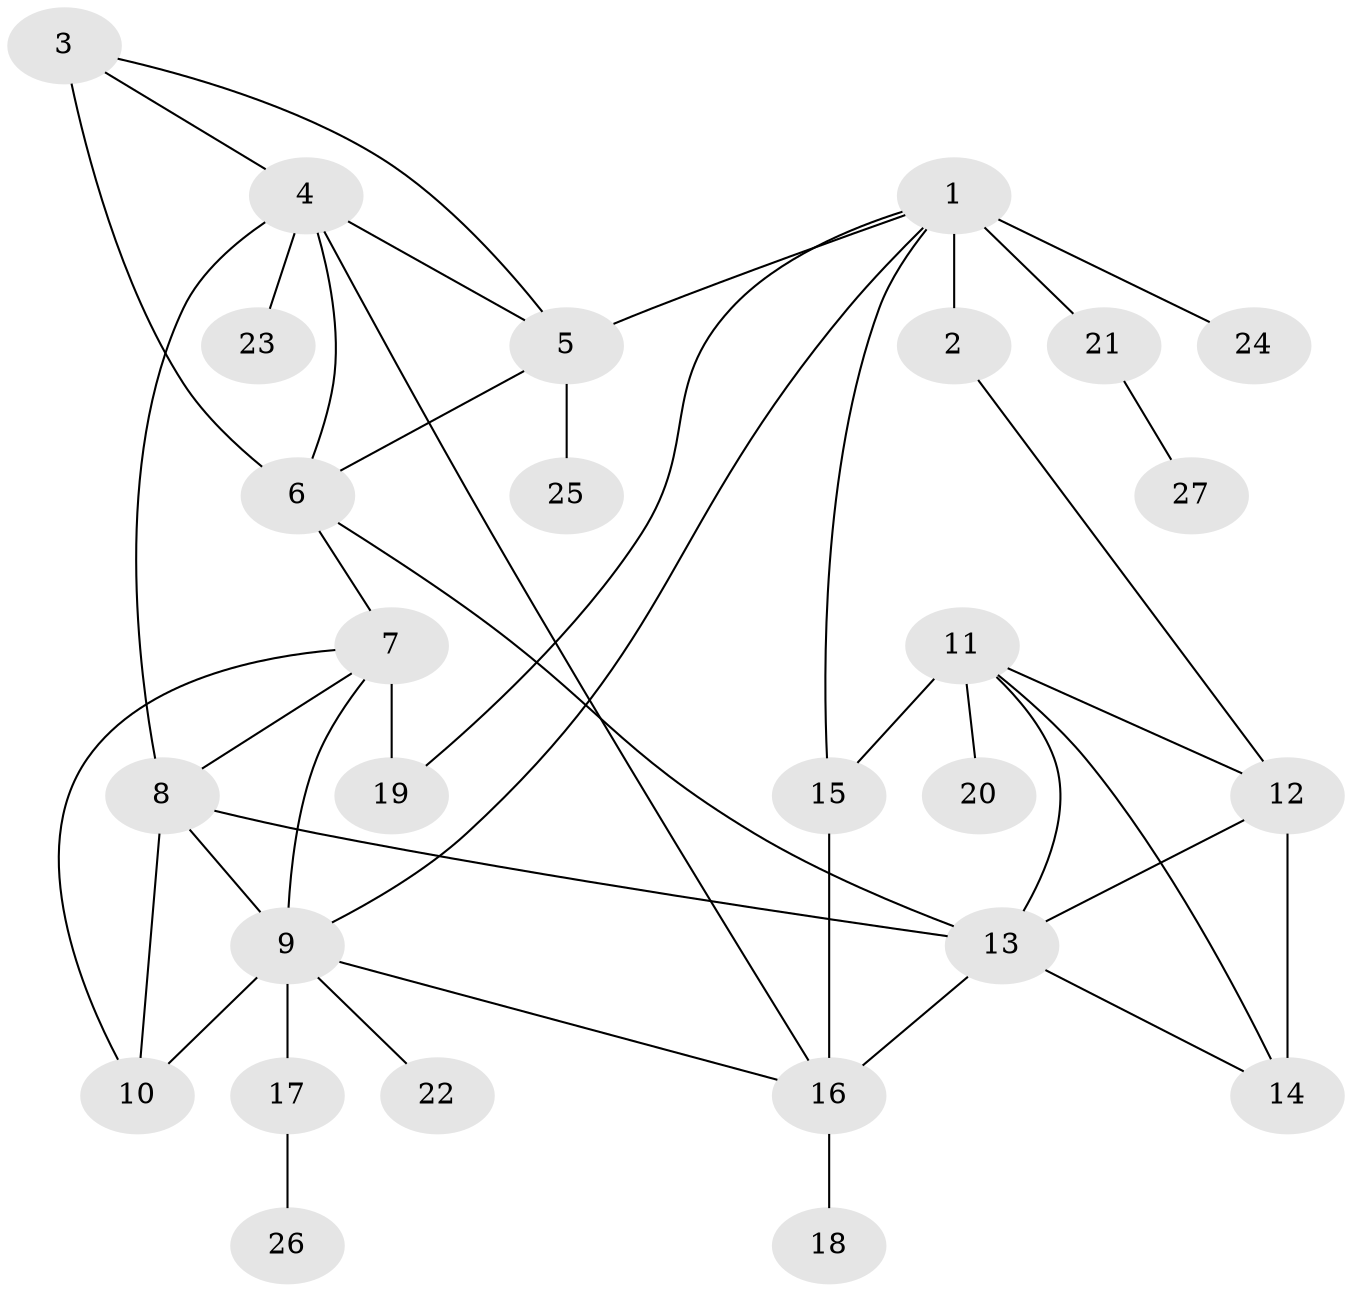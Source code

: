// original degree distribution, {4: 0.0449438202247191, 5: 0.033707865168539325, 7: 0.056179775280898875, 6: 0.033707865168539325, 10: 0.011235955056179775, 12: 0.02247191011235955, 9: 0.011235955056179775, 8: 0.02247191011235955, 1: 0.6067415730337079, 2: 0.14606741573033707, 3: 0.011235955056179775}
// Generated by graph-tools (version 1.1) at 2025/52/03/04/25 22:52:18]
// undirected, 27 vertices, 44 edges
graph export_dot {
  node [color=gray90,style=filled];
  1;
  2;
  3;
  4;
  5;
  6;
  7;
  8;
  9;
  10;
  11;
  12;
  13;
  14;
  15;
  16;
  17;
  18;
  19;
  20;
  21;
  22;
  23;
  24;
  25;
  26;
  27;
  1 -- 2 [weight=3.0];
  1 -- 5 [weight=1.0];
  1 -- 9 [weight=1.0];
  1 -- 15 [weight=1.0];
  1 -- 19 [weight=1.0];
  1 -- 21 [weight=1.0];
  1 -- 24 [weight=1.0];
  2 -- 12 [weight=1.0];
  3 -- 4 [weight=1.0];
  3 -- 5 [weight=1.0];
  3 -- 6 [weight=4.0];
  4 -- 5 [weight=1.0];
  4 -- 6 [weight=1.0];
  4 -- 8 [weight=1.0];
  4 -- 16 [weight=1.0];
  4 -- 23 [weight=1.0];
  5 -- 6 [weight=1.0];
  5 -- 25 [weight=1.0];
  6 -- 7 [weight=1.0];
  6 -- 13 [weight=1.0];
  7 -- 8 [weight=1.0];
  7 -- 9 [weight=1.0];
  7 -- 10 [weight=1.0];
  7 -- 19 [weight=7.0];
  8 -- 9 [weight=1.0];
  8 -- 10 [weight=1.0];
  8 -- 13 [weight=1.0];
  9 -- 10 [weight=1.0];
  9 -- 16 [weight=1.0];
  9 -- 17 [weight=5.0];
  9 -- 22 [weight=1.0];
  11 -- 12 [weight=1.0];
  11 -- 13 [weight=1.0];
  11 -- 14 [weight=1.0];
  11 -- 15 [weight=3.0];
  11 -- 20 [weight=1.0];
  12 -- 13 [weight=1.0];
  12 -- 14 [weight=4.0];
  13 -- 14 [weight=1.0];
  13 -- 16 [weight=1.0];
  15 -- 16 [weight=3.0];
  16 -- 18 [weight=4.0];
  17 -- 26 [weight=1.0];
  21 -- 27 [weight=1.0];
}
